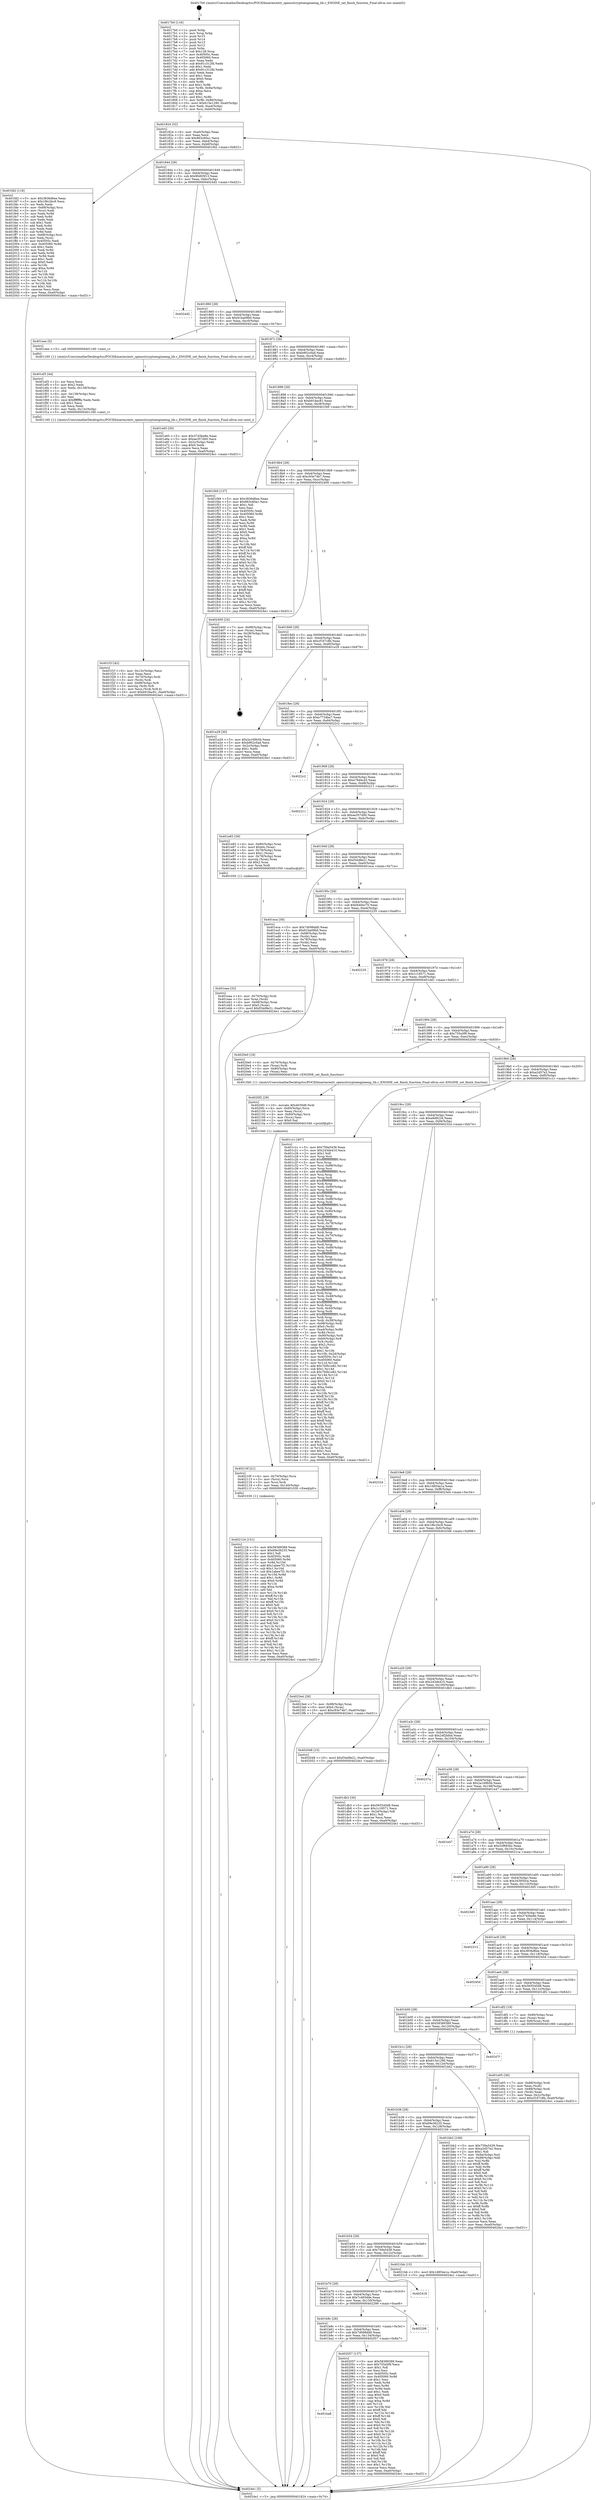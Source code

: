 digraph "0x4017b0" {
  label = "0x4017b0 (/mnt/c/Users/mathe/Desktop/tcc/POCII/binaries/extr_opensslcryptoengineeng_lib.c_ENGINE_set_finish_function_Final-ollvm.out::main(0))"
  labelloc = "t"
  node[shape=record]

  Entry [label="",width=0.3,height=0.3,shape=circle,fillcolor=black,style=filled]
  "0x401824" [label="{
     0x401824 [32]\l
     | [instrs]\l
     &nbsp;&nbsp;0x401824 \<+6\>: mov -0xa0(%rbp),%eax\l
     &nbsp;&nbsp;0x40182a \<+2\>: mov %eax,%ecx\l
     &nbsp;&nbsp;0x40182c \<+6\>: sub $0x863c60a1,%ecx\l
     &nbsp;&nbsp;0x401832 \<+6\>: mov %eax,-0xb4(%rbp)\l
     &nbsp;&nbsp;0x401838 \<+6\>: mov %ecx,-0xb8(%rbp)\l
     &nbsp;&nbsp;0x40183e \<+6\>: je 0000000000401fd2 \<main+0x822\>\l
  }"]
  "0x401fd2" [label="{
     0x401fd2 [118]\l
     | [instrs]\l
     &nbsp;&nbsp;0x401fd2 \<+5\>: mov $0x3836d6ee,%eax\l
     &nbsp;&nbsp;0x401fd7 \<+5\>: mov $0x1f6c2bc9,%ecx\l
     &nbsp;&nbsp;0x401fdc \<+2\>: xor %edx,%edx\l
     &nbsp;&nbsp;0x401fde \<+4\>: mov -0x68(%rbp),%rsi\l
     &nbsp;&nbsp;0x401fe2 \<+2\>: mov (%rsi),%edi\l
     &nbsp;&nbsp;0x401fe4 \<+3\>: mov %edx,%r8d\l
     &nbsp;&nbsp;0x401fe7 \<+3\>: sub %edi,%r8d\l
     &nbsp;&nbsp;0x401fea \<+2\>: mov %edx,%edi\l
     &nbsp;&nbsp;0x401fec \<+3\>: sub $0x1,%edi\l
     &nbsp;&nbsp;0x401fef \<+3\>: add %edi,%r8d\l
     &nbsp;&nbsp;0x401ff2 \<+2\>: mov %edx,%edi\l
     &nbsp;&nbsp;0x401ff4 \<+3\>: sub %r8d,%edi\l
     &nbsp;&nbsp;0x401ff7 \<+4\>: mov -0x68(%rbp),%rsi\l
     &nbsp;&nbsp;0x401ffb \<+2\>: mov %edi,(%rsi)\l
     &nbsp;&nbsp;0x401ffd \<+7\>: mov 0x40505c,%edi\l
     &nbsp;&nbsp;0x402004 \<+8\>: mov 0x405060,%r8d\l
     &nbsp;&nbsp;0x40200c \<+3\>: sub $0x1,%edx\l
     &nbsp;&nbsp;0x40200f \<+3\>: mov %edi,%r9d\l
     &nbsp;&nbsp;0x402012 \<+3\>: add %edx,%r9d\l
     &nbsp;&nbsp;0x402015 \<+4\>: imul %r9d,%edi\l
     &nbsp;&nbsp;0x402019 \<+3\>: and $0x1,%edi\l
     &nbsp;&nbsp;0x40201c \<+3\>: cmp $0x0,%edi\l
     &nbsp;&nbsp;0x40201f \<+4\>: sete %r10b\l
     &nbsp;&nbsp;0x402023 \<+4\>: cmp $0xa,%r8d\l
     &nbsp;&nbsp;0x402027 \<+4\>: setl %r11b\l
     &nbsp;&nbsp;0x40202b \<+3\>: mov %r10b,%bl\l
     &nbsp;&nbsp;0x40202e \<+3\>: and %r11b,%bl\l
     &nbsp;&nbsp;0x402031 \<+3\>: xor %r11b,%r10b\l
     &nbsp;&nbsp;0x402034 \<+3\>: or %r10b,%bl\l
     &nbsp;&nbsp;0x402037 \<+3\>: test $0x1,%bl\l
     &nbsp;&nbsp;0x40203a \<+3\>: cmovne %ecx,%eax\l
     &nbsp;&nbsp;0x40203d \<+6\>: mov %eax,-0xa0(%rbp)\l
     &nbsp;&nbsp;0x402043 \<+5\>: jmp 00000000004024e1 \<main+0xd31\>\l
  }"]
  "0x401844" [label="{
     0x401844 [28]\l
     | [instrs]\l
     &nbsp;&nbsp;0x401844 \<+5\>: jmp 0000000000401849 \<main+0x99\>\l
     &nbsp;&nbsp;0x401849 \<+6\>: mov -0xb4(%rbp),%eax\l
     &nbsp;&nbsp;0x40184f \<+5\>: sub $0x90d05f13,%eax\l
     &nbsp;&nbsp;0x401854 \<+6\>: mov %eax,-0xbc(%rbp)\l
     &nbsp;&nbsp;0x40185a \<+6\>: je 00000000004024d2 \<main+0xd22\>\l
  }"]
  Exit [label="",width=0.3,height=0.3,shape=circle,fillcolor=black,style=filled,peripheries=2]
  "0x4024d2" [label="{
     0x4024d2\l
  }", style=dashed]
  "0x401860" [label="{
     0x401860 [28]\l
     | [instrs]\l
     &nbsp;&nbsp;0x401860 \<+5\>: jmp 0000000000401865 \<main+0xb5\>\l
     &nbsp;&nbsp;0x401865 \<+6\>: mov -0xb4(%rbp),%eax\l
     &nbsp;&nbsp;0x40186b \<+5\>: sub $0x91ba09b0,%eax\l
     &nbsp;&nbsp;0x401870 \<+6\>: mov %eax,-0xc0(%rbp)\l
     &nbsp;&nbsp;0x401876 \<+6\>: je 0000000000401eee \<main+0x73e\>\l
  }"]
  "0x402124" [label="{
     0x402124 [151]\l
     | [instrs]\l
     &nbsp;&nbsp;0x402124 \<+5\>: mov $0x58389389,%eax\l
     &nbsp;&nbsp;0x402129 \<+5\>: mov $0x69e36235,%esi\l
     &nbsp;&nbsp;0x40212e \<+2\>: mov $0x1,%dl\l
     &nbsp;&nbsp;0x402130 \<+8\>: mov 0x40505c,%r8d\l
     &nbsp;&nbsp;0x402138 \<+8\>: mov 0x405060,%r9d\l
     &nbsp;&nbsp;0x402140 \<+3\>: mov %r8d,%r10d\l
     &nbsp;&nbsp;0x402143 \<+7\>: add $0x1abee7f1,%r10d\l
     &nbsp;&nbsp;0x40214a \<+4\>: sub $0x1,%r10d\l
     &nbsp;&nbsp;0x40214e \<+7\>: sub $0x1abee7f1,%r10d\l
     &nbsp;&nbsp;0x402155 \<+4\>: imul %r10d,%r8d\l
     &nbsp;&nbsp;0x402159 \<+4\>: and $0x1,%r8d\l
     &nbsp;&nbsp;0x40215d \<+4\>: cmp $0x0,%r8d\l
     &nbsp;&nbsp;0x402161 \<+4\>: sete %r11b\l
     &nbsp;&nbsp;0x402165 \<+4\>: cmp $0xa,%r9d\l
     &nbsp;&nbsp;0x402169 \<+3\>: setl %bl\l
     &nbsp;&nbsp;0x40216c \<+3\>: mov %r11b,%r14b\l
     &nbsp;&nbsp;0x40216f \<+4\>: xor $0xff,%r14b\l
     &nbsp;&nbsp;0x402173 \<+3\>: mov %bl,%r15b\l
     &nbsp;&nbsp;0x402176 \<+4\>: xor $0xff,%r15b\l
     &nbsp;&nbsp;0x40217a \<+3\>: xor $0x0,%dl\l
     &nbsp;&nbsp;0x40217d \<+3\>: mov %r14b,%r12b\l
     &nbsp;&nbsp;0x402180 \<+4\>: and $0x0,%r12b\l
     &nbsp;&nbsp;0x402184 \<+3\>: and %dl,%r11b\l
     &nbsp;&nbsp;0x402187 \<+3\>: mov %r15b,%r13b\l
     &nbsp;&nbsp;0x40218a \<+4\>: and $0x0,%r13b\l
     &nbsp;&nbsp;0x40218e \<+2\>: and %dl,%bl\l
     &nbsp;&nbsp;0x402190 \<+3\>: or %r11b,%r12b\l
     &nbsp;&nbsp;0x402193 \<+3\>: or %bl,%r13b\l
     &nbsp;&nbsp;0x402196 \<+3\>: xor %r13b,%r12b\l
     &nbsp;&nbsp;0x402199 \<+3\>: or %r15b,%r14b\l
     &nbsp;&nbsp;0x40219c \<+4\>: xor $0xff,%r14b\l
     &nbsp;&nbsp;0x4021a0 \<+3\>: or $0x0,%dl\l
     &nbsp;&nbsp;0x4021a3 \<+3\>: and %dl,%r14b\l
     &nbsp;&nbsp;0x4021a6 \<+3\>: or %r14b,%r12b\l
     &nbsp;&nbsp;0x4021a9 \<+4\>: test $0x1,%r12b\l
     &nbsp;&nbsp;0x4021ad \<+3\>: cmovne %esi,%eax\l
     &nbsp;&nbsp;0x4021b0 \<+6\>: mov %eax,-0xa0(%rbp)\l
     &nbsp;&nbsp;0x4021b6 \<+5\>: jmp 00000000004024e1 \<main+0xd31\>\l
  }"]
  "0x401eee" [label="{
     0x401eee [5]\l
     | [instrs]\l
     &nbsp;&nbsp;0x401eee \<+5\>: call 0000000000401160 \<next_i\>\l
     | [calls]\l
     &nbsp;&nbsp;0x401160 \{1\} (/mnt/c/Users/mathe/Desktop/tcc/POCII/binaries/extr_opensslcryptoengineeng_lib.c_ENGINE_set_finish_function_Final-ollvm.out::next_i)\l
  }"]
  "0x40187c" [label="{
     0x40187c [28]\l
     | [instrs]\l
     &nbsp;&nbsp;0x40187c \<+5\>: jmp 0000000000401881 \<main+0xd1\>\l
     &nbsp;&nbsp;0x401881 \<+6\>: mov -0xb4(%rbp),%eax\l
     &nbsp;&nbsp;0x401887 \<+5\>: sub $0xb902c0ad,%eax\l
     &nbsp;&nbsp;0x40188c \<+6\>: mov %eax,-0xc4(%rbp)\l
     &nbsp;&nbsp;0x401892 \<+6\>: je 0000000000401e65 \<main+0x6b5\>\l
  }"]
  "0x40210f" [label="{
     0x40210f [21]\l
     | [instrs]\l
     &nbsp;&nbsp;0x40210f \<+4\>: mov -0x70(%rbp),%rcx\l
     &nbsp;&nbsp;0x402113 \<+3\>: mov (%rcx),%rcx\l
     &nbsp;&nbsp;0x402116 \<+3\>: mov %rcx,%rdi\l
     &nbsp;&nbsp;0x402119 \<+6\>: mov %eax,-0x140(%rbp)\l
     &nbsp;&nbsp;0x40211f \<+5\>: call 0000000000401030 \<free@plt\>\l
     | [calls]\l
     &nbsp;&nbsp;0x401030 \{1\} (unknown)\l
  }"]
  "0x401e65" [label="{
     0x401e65 [30]\l
     | [instrs]\l
     &nbsp;&nbsp;0x401e65 \<+5\>: mov $0x3745be8e,%eax\l
     &nbsp;&nbsp;0x401e6a \<+5\>: mov $0xee357d00,%ecx\l
     &nbsp;&nbsp;0x401e6f \<+3\>: mov -0x2c(%rbp),%edx\l
     &nbsp;&nbsp;0x401e72 \<+3\>: cmp $0x0,%edx\l
     &nbsp;&nbsp;0x401e75 \<+3\>: cmove %ecx,%eax\l
     &nbsp;&nbsp;0x401e78 \<+6\>: mov %eax,-0xa0(%rbp)\l
     &nbsp;&nbsp;0x401e7e \<+5\>: jmp 00000000004024e1 \<main+0xd31\>\l
  }"]
  "0x401898" [label="{
     0x401898 [28]\l
     | [instrs]\l
     &nbsp;&nbsp;0x401898 \<+5\>: jmp 000000000040189d \<main+0xed\>\l
     &nbsp;&nbsp;0x40189d \<+6\>: mov -0xb4(%rbp),%eax\l
     &nbsp;&nbsp;0x4018a3 \<+5\>: sub $0xb918ac81,%eax\l
     &nbsp;&nbsp;0x4018a8 \<+6\>: mov %eax,-0xc8(%rbp)\l
     &nbsp;&nbsp;0x4018ae \<+6\>: je 0000000000401f49 \<main+0x799\>\l
  }"]
  "0x4020f2" [label="{
     0x4020f2 [29]\l
     | [instrs]\l
     &nbsp;&nbsp;0x4020f2 \<+10\>: movabs $0x4030d6,%rdi\l
     &nbsp;&nbsp;0x4020fc \<+4\>: mov -0x60(%rbp),%rcx\l
     &nbsp;&nbsp;0x402100 \<+2\>: mov %eax,(%rcx)\l
     &nbsp;&nbsp;0x402102 \<+4\>: mov -0x60(%rbp),%rcx\l
     &nbsp;&nbsp;0x402106 \<+2\>: mov (%rcx),%esi\l
     &nbsp;&nbsp;0x402108 \<+2\>: mov $0x0,%al\l
     &nbsp;&nbsp;0x40210a \<+5\>: call 0000000000401040 \<printf@plt\>\l
     | [calls]\l
     &nbsp;&nbsp;0x401040 \{1\} (unknown)\l
  }"]
  "0x401f49" [label="{
     0x401f49 [137]\l
     | [instrs]\l
     &nbsp;&nbsp;0x401f49 \<+5\>: mov $0x3836d6ee,%eax\l
     &nbsp;&nbsp;0x401f4e \<+5\>: mov $0x863c60a1,%ecx\l
     &nbsp;&nbsp;0x401f53 \<+2\>: mov $0x1,%dl\l
     &nbsp;&nbsp;0x401f55 \<+2\>: xor %esi,%esi\l
     &nbsp;&nbsp;0x401f57 \<+7\>: mov 0x40505c,%edi\l
     &nbsp;&nbsp;0x401f5e \<+8\>: mov 0x405060,%r8d\l
     &nbsp;&nbsp;0x401f66 \<+3\>: sub $0x1,%esi\l
     &nbsp;&nbsp;0x401f69 \<+3\>: mov %edi,%r9d\l
     &nbsp;&nbsp;0x401f6c \<+3\>: add %esi,%r9d\l
     &nbsp;&nbsp;0x401f6f \<+4\>: imul %r9d,%edi\l
     &nbsp;&nbsp;0x401f73 \<+3\>: and $0x1,%edi\l
     &nbsp;&nbsp;0x401f76 \<+3\>: cmp $0x0,%edi\l
     &nbsp;&nbsp;0x401f79 \<+4\>: sete %r10b\l
     &nbsp;&nbsp;0x401f7d \<+4\>: cmp $0xa,%r8d\l
     &nbsp;&nbsp;0x401f81 \<+4\>: setl %r11b\l
     &nbsp;&nbsp;0x401f85 \<+3\>: mov %r10b,%bl\l
     &nbsp;&nbsp;0x401f88 \<+3\>: xor $0xff,%bl\l
     &nbsp;&nbsp;0x401f8b \<+3\>: mov %r11b,%r14b\l
     &nbsp;&nbsp;0x401f8e \<+4\>: xor $0xff,%r14b\l
     &nbsp;&nbsp;0x401f92 \<+3\>: xor $0x0,%dl\l
     &nbsp;&nbsp;0x401f95 \<+3\>: mov %bl,%r15b\l
     &nbsp;&nbsp;0x401f98 \<+4\>: and $0x0,%r15b\l
     &nbsp;&nbsp;0x401f9c \<+3\>: and %dl,%r10b\l
     &nbsp;&nbsp;0x401f9f \<+3\>: mov %r14b,%r12b\l
     &nbsp;&nbsp;0x401fa2 \<+4\>: and $0x0,%r12b\l
     &nbsp;&nbsp;0x401fa6 \<+3\>: and %dl,%r11b\l
     &nbsp;&nbsp;0x401fa9 \<+3\>: or %r10b,%r15b\l
     &nbsp;&nbsp;0x401fac \<+3\>: or %r11b,%r12b\l
     &nbsp;&nbsp;0x401faf \<+3\>: xor %r12b,%r15b\l
     &nbsp;&nbsp;0x401fb2 \<+3\>: or %r14b,%bl\l
     &nbsp;&nbsp;0x401fb5 \<+3\>: xor $0xff,%bl\l
     &nbsp;&nbsp;0x401fb8 \<+3\>: or $0x0,%dl\l
     &nbsp;&nbsp;0x401fbb \<+2\>: and %dl,%bl\l
     &nbsp;&nbsp;0x401fbd \<+3\>: or %bl,%r15b\l
     &nbsp;&nbsp;0x401fc0 \<+4\>: test $0x1,%r15b\l
     &nbsp;&nbsp;0x401fc4 \<+3\>: cmovne %ecx,%eax\l
     &nbsp;&nbsp;0x401fc7 \<+6\>: mov %eax,-0xa0(%rbp)\l
     &nbsp;&nbsp;0x401fcd \<+5\>: jmp 00000000004024e1 \<main+0xd31\>\l
  }"]
  "0x4018b4" [label="{
     0x4018b4 [28]\l
     | [instrs]\l
     &nbsp;&nbsp;0x4018b4 \<+5\>: jmp 00000000004018b9 \<main+0x109\>\l
     &nbsp;&nbsp;0x4018b9 \<+6\>: mov -0xb4(%rbp),%eax\l
     &nbsp;&nbsp;0x4018bf \<+5\>: sub $0xc93e74b7,%eax\l
     &nbsp;&nbsp;0x4018c4 \<+6\>: mov %eax,-0xcc(%rbp)\l
     &nbsp;&nbsp;0x4018ca \<+6\>: je 0000000000402400 \<main+0xc50\>\l
  }"]
  "0x401ba8" [label="{
     0x401ba8\l
  }", style=dashed]
  "0x402400" [label="{
     0x402400 [24]\l
     | [instrs]\l
     &nbsp;&nbsp;0x402400 \<+7\>: mov -0x98(%rbp),%rax\l
     &nbsp;&nbsp;0x402407 \<+2\>: mov (%rax),%eax\l
     &nbsp;&nbsp;0x402409 \<+4\>: lea -0x28(%rbp),%rsp\l
     &nbsp;&nbsp;0x40240d \<+1\>: pop %rbx\l
     &nbsp;&nbsp;0x40240e \<+2\>: pop %r12\l
     &nbsp;&nbsp;0x402410 \<+2\>: pop %r13\l
     &nbsp;&nbsp;0x402412 \<+2\>: pop %r14\l
     &nbsp;&nbsp;0x402414 \<+2\>: pop %r15\l
     &nbsp;&nbsp;0x402416 \<+1\>: pop %rbp\l
     &nbsp;&nbsp;0x402417 \<+1\>: ret\l
  }"]
  "0x4018d0" [label="{
     0x4018d0 [28]\l
     | [instrs]\l
     &nbsp;&nbsp;0x4018d0 \<+5\>: jmp 00000000004018d5 \<main+0x125\>\l
     &nbsp;&nbsp;0x4018d5 \<+6\>: mov -0xb4(%rbp),%eax\l
     &nbsp;&nbsp;0x4018db \<+5\>: sub $0xcf167c8b,%eax\l
     &nbsp;&nbsp;0x4018e0 \<+6\>: mov %eax,-0xd0(%rbp)\l
     &nbsp;&nbsp;0x4018e6 \<+6\>: je 0000000000401e29 \<main+0x679\>\l
  }"]
  "0x402057" [label="{
     0x402057 [137]\l
     | [instrs]\l
     &nbsp;&nbsp;0x402057 \<+5\>: mov $0x58389389,%eax\l
     &nbsp;&nbsp;0x40205c \<+5\>: mov $0x755a5f9,%ecx\l
     &nbsp;&nbsp;0x402061 \<+2\>: mov $0x1,%dl\l
     &nbsp;&nbsp;0x402063 \<+2\>: xor %esi,%esi\l
     &nbsp;&nbsp;0x402065 \<+7\>: mov 0x40505c,%edi\l
     &nbsp;&nbsp;0x40206c \<+8\>: mov 0x405060,%r8d\l
     &nbsp;&nbsp;0x402074 \<+3\>: sub $0x1,%esi\l
     &nbsp;&nbsp;0x402077 \<+3\>: mov %edi,%r9d\l
     &nbsp;&nbsp;0x40207a \<+3\>: add %esi,%r9d\l
     &nbsp;&nbsp;0x40207d \<+4\>: imul %r9d,%edi\l
     &nbsp;&nbsp;0x402081 \<+3\>: and $0x1,%edi\l
     &nbsp;&nbsp;0x402084 \<+3\>: cmp $0x0,%edi\l
     &nbsp;&nbsp;0x402087 \<+4\>: sete %r10b\l
     &nbsp;&nbsp;0x40208b \<+4\>: cmp $0xa,%r8d\l
     &nbsp;&nbsp;0x40208f \<+4\>: setl %r11b\l
     &nbsp;&nbsp;0x402093 \<+3\>: mov %r10b,%bl\l
     &nbsp;&nbsp;0x402096 \<+3\>: xor $0xff,%bl\l
     &nbsp;&nbsp;0x402099 \<+3\>: mov %r11b,%r14b\l
     &nbsp;&nbsp;0x40209c \<+4\>: xor $0xff,%r14b\l
     &nbsp;&nbsp;0x4020a0 \<+3\>: xor $0x0,%dl\l
     &nbsp;&nbsp;0x4020a3 \<+3\>: mov %bl,%r15b\l
     &nbsp;&nbsp;0x4020a6 \<+4\>: and $0x0,%r15b\l
     &nbsp;&nbsp;0x4020aa \<+3\>: and %dl,%r10b\l
     &nbsp;&nbsp;0x4020ad \<+3\>: mov %r14b,%r12b\l
     &nbsp;&nbsp;0x4020b0 \<+4\>: and $0x0,%r12b\l
     &nbsp;&nbsp;0x4020b4 \<+3\>: and %dl,%r11b\l
     &nbsp;&nbsp;0x4020b7 \<+3\>: or %r10b,%r15b\l
     &nbsp;&nbsp;0x4020ba \<+3\>: or %r11b,%r12b\l
     &nbsp;&nbsp;0x4020bd \<+3\>: xor %r12b,%r15b\l
     &nbsp;&nbsp;0x4020c0 \<+3\>: or %r14b,%bl\l
     &nbsp;&nbsp;0x4020c3 \<+3\>: xor $0xff,%bl\l
     &nbsp;&nbsp;0x4020c6 \<+3\>: or $0x0,%dl\l
     &nbsp;&nbsp;0x4020c9 \<+2\>: and %dl,%bl\l
     &nbsp;&nbsp;0x4020cb \<+3\>: or %bl,%r15b\l
     &nbsp;&nbsp;0x4020ce \<+4\>: test $0x1,%r15b\l
     &nbsp;&nbsp;0x4020d2 \<+3\>: cmovne %ecx,%eax\l
     &nbsp;&nbsp;0x4020d5 \<+6\>: mov %eax,-0xa0(%rbp)\l
     &nbsp;&nbsp;0x4020db \<+5\>: jmp 00000000004024e1 \<main+0xd31\>\l
  }"]
  "0x401e29" [label="{
     0x401e29 [30]\l
     | [instrs]\l
     &nbsp;&nbsp;0x401e29 \<+5\>: mov $0x2a169b5b,%eax\l
     &nbsp;&nbsp;0x401e2e \<+5\>: mov $0xb902c0ad,%ecx\l
     &nbsp;&nbsp;0x401e33 \<+3\>: mov -0x2c(%rbp),%edx\l
     &nbsp;&nbsp;0x401e36 \<+3\>: cmp $0x1,%edx\l
     &nbsp;&nbsp;0x401e39 \<+3\>: cmovl %ecx,%eax\l
     &nbsp;&nbsp;0x401e3c \<+6\>: mov %eax,-0xa0(%rbp)\l
     &nbsp;&nbsp;0x401e42 \<+5\>: jmp 00000000004024e1 \<main+0xd31\>\l
  }"]
  "0x4018ec" [label="{
     0x4018ec [28]\l
     | [instrs]\l
     &nbsp;&nbsp;0x4018ec \<+5\>: jmp 00000000004018f1 \<main+0x141\>\l
     &nbsp;&nbsp;0x4018f1 \<+6\>: mov -0xb4(%rbp),%eax\l
     &nbsp;&nbsp;0x4018f7 \<+5\>: sub $0xe7734ba7,%eax\l
     &nbsp;&nbsp;0x4018fc \<+6\>: mov %eax,-0xd4(%rbp)\l
     &nbsp;&nbsp;0x401902 \<+6\>: je 00000000004022c2 \<main+0xb12\>\l
  }"]
  "0x401b8c" [label="{
     0x401b8c [28]\l
     | [instrs]\l
     &nbsp;&nbsp;0x401b8c \<+5\>: jmp 0000000000401b91 \<main+0x3e1\>\l
     &nbsp;&nbsp;0x401b91 \<+6\>: mov -0xb4(%rbp),%eax\l
     &nbsp;&nbsp;0x401b97 \<+5\>: sub $0x7d098dd0,%eax\l
     &nbsp;&nbsp;0x401b9c \<+6\>: mov %eax,-0x134(%rbp)\l
     &nbsp;&nbsp;0x401ba2 \<+6\>: je 0000000000402057 \<main+0x8a7\>\l
  }"]
  "0x4022c2" [label="{
     0x4022c2\l
  }", style=dashed]
  "0x401908" [label="{
     0x401908 [28]\l
     | [instrs]\l
     &nbsp;&nbsp;0x401908 \<+5\>: jmp 000000000040190d \<main+0x15d\>\l
     &nbsp;&nbsp;0x40190d \<+6\>: mov -0xb4(%rbp),%eax\l
     &nbsp;&nbsp;0x401913 \<+5\>: sub $0xe78d4c45,%eax\l
     &nbsp;&nbsp;0x401918 \<+6\>: mov %eax,-0xd8(%rbp)\l
     &nbsp;&nbsp;0x40191e \<+6\>: je 0000000000402211 \<main+0xa61\>\l
  }"]
  "0x402298" [label="{
     0x402298\l
  }", style=dashed]
  "0x402211" [label="{
     0x402211\l
  }", style=dashed]
  "0x401924" [label="{
     0x401924 [28]\l
     | [instrs]\l
     &nbsp;&nbsp;0x401924 \<+5\>: jmp 0000000000401929 \<main+0x179\>\l
     &nbsp;&nbsp;0x401929 \<+6\>: mov -0xb4(%rbp),%eax\l
     &nbsp;&nbsp;0x40192f \<+5\>: sub $0xee357d00,%eax\l
     &nbsp;&nbsp;0x401934 \<+6\>: mov %eax,-0xdc(%rbp)\l
     &nbsp;&nbsp;0x40193a \<+6\>: je 0000000000401e83 \<main+0x6d3\>\l
  }"]
  "0x401b70" [label="{
     0x401b70 [28]\l
     | [instrs]\l
     &nbsp;&nbsp;0x401b70 \<+5\>: jmp 0000000000401b75 \<main+0x3c5\>\l
     &nbsp;&nbsp;0x401b75 \<+6\>: mov -0xb4(%rbp),%eax\l
     &nbsp;&nbsp;0x401b7b \<+5\>: sub $0x7c465dde,%eax\l
     &nbsp;&nbsp;0x401b80 \<+6\>: mov %eax,-0x130(%rbp)\l
     &nbsp;&nbsp;0x401b86 \<+6\>: je 0000000000402298 \<main+0xae8\>\l
  }"]
  "0x401e83" [label="{
     0x401e83 [39]\l
     | [instrs]\l
     &nbsp;&nbsp;0x401e83 \<+4\>: mov -0x80(%rbp),%rax\l
     &nbsp;&nbsp;0x401e87 \<+6\>: movl $0x64,(%rax)\l
     &nbsp;&nbsp;0x401e8d \<+4\>: mov -0x78(%rbp),%rax\l
     &nbsp;&nbsp;0x401e91 \<+6\>: movl $0x1,(%rax)\l
     &nbsp;&nbsp;0x401e97 \<+4\>: mov -0x78(%rbp),%rax\l
     &nbsp;&nbsp;0x401e9b \<+3\>: movslq (%rax),%rax\l
     &nbsp;&nbsp;0x401e9e \<+4\>: shl $0x2,%rax\l
     &nbsp;&nbsp;0x401ea2 \<+3\>: mov %rax,%rdi\l
     &nbsp;&nbsp;0x401ea5 \<+5\>: call 0000000000401050 \<malloc@plt\>\l
     | [calls]\l
     &nbsp;&nbsp;0x401050 \{1\} (unknown)\l
  }"]
  "0x401940" [label="{
     0x401940 [28]\l
     | [instrs]\l
     &nbsp;&nbsp;0x401940 \<+5\>: jmp 0000000000401945 \<main+0x195\>\l
     &nbsp;&nbsp;0x401945 \<+6\>: mov -0xb4(%rbp),%eax\l
     &nbsp;&nbsp;0x40194b \<+5\>: sub $0xf34d9e21,%eax\l
     &nbsp;&nbsp;0x401950 \<+6\>: mov %eax,-0xe0(%rbp)\l
     &nbsp;&nbsp;0x401956 \<+6\>: je 0000000000401eca \<main+0x71a\>\l
  }"]
  "0x402418" [label="{
     0x402418\l
  }", style=dashed]
  "0x401eca" [label="{
     0x401eca [36]\l
     | [instrs]\l
     &nbsp;&nbsp;0x401eca \<+5\>: mov $0x7d098dd0,%eax\l
     &nbsp;&nbsp;0x401ecf \<+5\>: mov $0x91ba09b0,%ecx\l
     &nbsp;&nbsp;0x401ed4 \<+4\>: mov -0x68(%rbp),%rdx\l
     &nbsp;&nbsp;0x401ed8 \<+2\>: mov (%rdx),%esi\l
     &nbsp;&nbsp;0x401eda \<+4\>: mov -0x78(%rbp),%rdx\l
     &nbsp;&nbsp;0x401ede \<+2\>: cmp (%rdx),%esi\l
     &nbsp;&nbsp;0x401ee0 \<+3\>: cmovl %ecx,%eax\l
     &nbsp;&nbsp;0x401ee3 \<+6\>: mov %eax,-0xa0(%rbp)\l
     &nbsp;&nbsp;0x401ee9 \<+5\>: jmp 00000000004024e1 \<main+0xd31\>\l
  }"]
  "0x40195c" [label="{
     0x40195c [28]\l
     | [instrs]\l
     &nbsp;&nbsp;0x40195c \<+5\>: jmp 0000000000401961 \<main+0x1b1\>\l
     &nbsp;&nbsp;0x401961 \<+6\>: mov -0xb4(%rbp),%eax\l
     &nbsp;&nbsp;0x401967 \<+5\>: sub $0xf440ec70,%eax\l
     &nbsp;&nbsp;0x40196c \<+6\>: mov %eax,-0xe4(%rbp)\l
     &nbsp;&nbsp;0x401972 \<+6\>: je 0000000000402235 \<main+0xa85\>\l
  }"]
  "0x401b54" [label="{
     0x401b54 [28]\l
     | [instrs]\l
     &nbsp;&nbsp;0x401b54 \<+5\>: jmp 0000000000401b59 \<main+0x3a9\>\l
     &nbsp;&nbsp;0x401b59 \<+6\>: mov -0xb4(%rbp),%eax\l
     &nbsp;&nbsp;0x401b5f \<+5\>: sub $0x759a5439,%eax\l
     &nbsp;&nbsp;0x401b64 \<+6\>: mov %eax,-0x12c(%rbp)\l
     &nbsp;&nbsp;0x401b6a \<+6\>: je 0000000000402418 \<main+0xc68\>\l
  }"]
  "0x402235" [label="{
     0x402235\l
  }", style=dashed]
  "0x401978" [label="{
     0x401978 [28]\l
     | [instrs]\l
     &nbsp;&nbsp;0x401978 \<+5\>: jmp 000000000040197d \<main+0x1cd\>\l
     &nbsp;&nbsp;0x40197d \<+6\>: mov -0xb4(%rbp),%eax\l
     &nbsp;&nbsp;0x401983 \<+5\>: sub $0x1c18571,%eax\l
     &nbsp;&nbsp;0x401988 \<+6\>: mov %eax,-0xe8(%rbp)\l
     &nbsp;&nbsp;0x40198e \<+6\>: je 0000000000401dd1 \<main+0x621\>\l
  }"]
  "0x4021bb" [label="{
     0x4021bb [15]\l
     | [instrs]\l
     &nbsp;&nbsp;0x4021bb \<+10\>: movl $0x1d854a1a,-0xa0(%rbp)\l
     &nbsp;&nbsp;0x4021c5 \<+5\>: jmp 00000000004024e1 \<main+0xd31\>\l
  }"]
  "0x401dd1" [label="{
     0x401dd1\l
  }", style=dashed]
  "0x401994" [label="{
     0x401994 [28]\l
     | [instrs]\l
     &nbsp;&nbsp;0x401994 \<+5\>: jmp 0000000000401999 \<main+0x1e9\>\l
     &nbsp;&nbsp;0x401999 \<+6\>: mov -0xb4(%rbp),%eax\l
     &nbsp;&nbsp;0x40199f \<+5\>: sub $0x755a5f9,%eax\l
     &nbsp;&nbsp;0x4019a4 \<+6\>: mov %eax,-0xec(%rbp)\l
     &nbsp;&nbsp;0x4019aa \<+6\>: je 00000000004020e0 \<main+0x930\>\l
  }"]
  "0x401f1f" [label="{
     0x401f1f [42]\l
     | [instrs]\l
     &nbsp;&nbsp;0x401f1f \<+6\>: mov -0x13c(%rbp),%ecx\l
     &nbsp;&nbsp;0x401f25 \<+3\>: imul %eax,%ecx\l
     &nbsp;&nbsp;0x401f28 \<+4\>: mov -0x70(%rbp),%rdi\l
     &nbsp;&nbsp;0x401f2c \<+3\>: mov (%rdi),%rdi\l
     &nbsp;&nbsp;0x401f2f \<+4\>: mov -0x68(%rbp),%r8\l
     &nbsp;&nbsp;0x401f33 \<+3\>: movslq (%r8),%r8\l
     &nbsp;&nbsp;0x401f36 \<+4\>: mov %ecx,(%rdi,%r8,4)\l
     &nbsp;&nbsp;0x401f3a \<+10\>: movl $0xb918ac81,-0xa0(%rbp)\l
     &nbsp;&nbsp;0x401f44 \<+5\>: jmp 00000000004024e1 \<main+0xd31\>\l
  }"]
  "0x4020e0" [label="{
     0x4020e0 [18]\l
     | [instrs]\l
     &nbsp;&nbsp;0x4020e0 \<+4\>: mov -0x70(%rbp),%rax\l
     &nbsp;&nbsp;0x4020e4 \<+3\>: mov (%rax),%rdi\l
     &nbsp;&nbsp;0x4020e7 \<+4\>: mov -0x80(%rbp),%rax\l
     &nbsp;&nbsp;0x4020eb \<+2\>: mov (%rax),%esi\l
     &nbsp;&nbsp;0x4020ed \<+5\>: call 00000000004015b0 \<ENGINE_set_finish_function\>\l
     | [calls]\l
     &nbsp;&nbsp;0x4015b0 \{1\} (/mnt/c/Users/mathe/Desktop/tcc/POCII/binaries/extr_opensslcryptoengineeng_lib.c_ENGINE_set_finish_function_Final-ollvm.out::ENGINE_set_finish_function)\l
  }"]
  "0x4019b0" [label="{
     0x4019b0 [28]\l
     | [instrs]\l
     &nbsp;&nbsp;0x4019b0 \<+5\>: jmp 00000000004019b5 \<main+0x205\>\l
     &nbsp;&nbsp;0x4019b5 \<+6\>: mov -0xb4(%rbp),%eax\l
     &nbsp;&nbsp;0x4019bb \<+5\>: sub $0xa2d57e2,%eax\l
     &nbsp;&nbsp;0x4019c0 \<+6\>: mov %eax,-0xf0(%rbp)\l
     &nbsp;&nbsp;0x4019c6 \<+6\>: je 0000000000401c1c \<main+0x46c\>\l
  }"]
  "0x401ef3" [label="{
     0x401ef3 [44]\l
     | [instrs]\l
     &nbsp;&nbsp;0x401ef3 \<+2\>: xor %ecx,%ecx\l
     &nbsp;&nbsp;0x401ef5 \<+5\>: mov $0x2,%edx\l
     &nbsp;&nbsp;0x401efa \<+6\>: mov %edx,-0x138(%rbp)\l
     &nbsp;&nbsp;0x401f00 \<+1\>: cltd\l
     &nbsp;&nbsp;0x401f01 \<+6\>: mov -0x138(%rbp),%esi\l
     &nbsp;&nbsp;0x401f07 \<+2\>: idiv %esi\l
     &nbsp;&nbsp;0x401f09 \<+6\>: imul $0xfffffffe,%edx,%edx\l
     &nbsp;&nbsp;0x401f0f \<+3\>: sub $0x1,%ecx\l
     &nbsp;&nbsp;0x401f12 \<+2\>: sub %ecx,%edx\l
     &nbsp;&nbsp;0x401f14 \<+6\>: mov %edx,-0x13c(%rbp)\l
     &nbsp;&nbsp;0x401f1a \<+5\>: call 0000000000401160 \<next_i\>\l
     | [calls]\l
     &nbsp;&nbsp;0x401160 \{1\} (/mnt/c/Users/mathe/Desktop/tcc/POCII/binaries/extr_opensslcryptoengineeng_lib.c_ENGINE_set_finish_function_Final-ollvm.out::next_i)\l
  }"]
  "0x401c1c" [label="{
     0x401c1c [407]\l
     | [instrs]\l
     &nbsp;&nbsp;0x401c1c \<+5\>: mov $0x759a5439,%eax\l
     &nbsp;&nbsp;0x401c21 \<+5\>: mov $0x243de410,%ecx\l
     &nbsp;&nbsp;0x401c26 \<+2\>: mov $0x1,%dl\l
     &nbsp;&nbsp;0x401c28 \<+3\>: mov %rsp,%rsi\l
     &nbsp;&nbsp;0x401c2b \<+4\>: add $0xfffffffffffffff0,%rsi\l
     &nbsp;&nbsp;0x401c2f \<+3\>: mov %rsi,%rsp\l
     &nbsp;&nbsp;0x401c32 \<+7\>: mov %rsi,-0x98(%rbp)\l
     &nbsp;&nbsp;0x401c39 \<+3\>: mov %rsp,%rsi\l
     &nbsp;&nbsp;0x401c3c \<+4\>: add $0xfffffffffffffff0,%rsi\l
     &nbsp;&nbsp;0x401c40 \<+3\>: mov %rsi,%rsp\l
     &nbsp;&nbsp;0x401c43 \<+3\>: mov %rsp,%rdi\l
     &nbsp;&nbsp;0x401c46 \<+4\>: add $0xfffffffffffffff0,%rdi\l
     &nbsp;&nbsp;0x401c4a \<+3\>: mov %rdi,%rsp\l
     &nbsp;&nbsp;0x401c4d \<+7\>: mov %rdi,-0x90(%rbp)\l
     &nbsp;&nbsp;0x401c54 \<+3\>: mov %rsp,%rdi\l
     &nbsp;&nbsp;0x401c57 \<+4\>: add $0xfffffffffffffff0,%rdi\l
     &nbsp;&nbsp;0x401c5b \<+3\>: mov %rdi,%rsp\l
     &nbsp;&nbsp;0x401c5e \<+7\>: mov %rdi,-0x88(%rbp)\l
     &nbsp;&nbsp;0x401c65 \<+3\>: mov %rsp,%rdi\l
     &nbsp;&nbsp;0x401c68 \<+4\>: add $0xfffffffffffffff0,%rdi\l
     &nbsp;&nbsp;0x401c6c \<+3\>: mov %rdi,%rsp\l
     &nbsp;&nbsp;0x401c6f \<+4\>: mov %rdi,-0x80(%rbp)\l
     &nbsp;&nbsp;0x401c73 \<+3\>: mov %rsp,%rdi\l
     &nbsp;&nbsp;0x401c76 \<+4\>: add $0xfffffffffffffff0,%rdi\l
     &nbsp;&nbsp;0x401c7a \<+3\>: mov %rdi,%rsp\l
     &nbsp;&nbsp;0x401c7d \<+4\>: mov %rdi,-0x78(%rbp)\l
     &nbsp;&nbsp;0x401c81 \<+3\>: mov %rsp,%rdi\l
     &nbsp;&nbsp;0x401c84 \<+4\>: add $0xfffffffffffffff0,%rdi\l
     &nbsp;&nbsp;0x401c88 \<+3\>: mov %rdi,%rsp\l
     &nbsp;&nbsp;0x401c8b \<+4\>: mov %rdi,-0x70(%rbp)\l
     &nbsp;&nbsp;0x401c8f \<+3\>: mov %rsp,%rdi\l
     &nbsp;&nbsp;0x401c92 \<+4\>: add $0xfffffffffffffff0,%rdi\l
     &nbsp;&nbsp;0x401c96 \<+3\>: mov %rdi,%rsp\l
     &nbsp;&nbsp;0x401c99 \<+4\>: mov %rdi,-0x68(%rbp)\l
     &nbsp;&nbsp;0x401c9d \<+3\>: mov %rsp,%rdi\l
     &nbsp;&nbsp;0x401ca0 \<+4\>: add $0xfffffffffffffff0,%rdi\l
     &nbsp;&nbsp;0x401ca4 \<+3\>: mov %rdi,%rsp\l
     &nbsp;&nbsp;0x401ca7 \<+4\>: mov %rdi,-0x60(%rbp)\l
     &nbsp;&nbsp;0x401cab \<+3\>: mov %rsp,%rdi\l
     &nbsp;&nbsp;0x401cae \<+4\>: add $0xfffffffffffffff0,%rdi\l
     &nbsp;&nbsp;0x401cb2 \<+3\>: mov %rdi,%rsp\l
     &nbsp;&nbsp;0x401cb5 \<+4\>: mov %rdi,-0x58(%rbp)\l
     &nbsp;&nbsp;0x401cb9 \<+3\>: mov %rsp,%rdi\l
     &nbsp;&nbsp;0x401cbc \<+4\>: add $0xfffffffffffffff0,%rdi\l
     &nbsp;&nbsp;0x401cc0 \<+3\>: mov %rdi,%rsp\l
     &nbsp;&nbsp;0x401cc3 \<+4\>: mov %rdi,-0x50(%rbp)\l
     &nbsp;&nbsp;0x401cc7 \<+3\>: mov %rsp,%rdi\l
     &nbsp;&nbsp;0x401cca \<+4\>: add $0xfffffffffffffff0,%rdi\l
     &nbsp;&nbsp;0x401cce \<+3\>: mov %rdi,%rsp\l
     &nbsp;&nbsp;0x401cd1 \<+4\>: mov %rdi,-0x48(%rbp)\l
     &nbsp;&nbsp;0x401cd5 \<+3\>: mov %rsp,%rdi\l
     &nbsp;&nbsp;0x401cd8 \<+4\>: add $0xfffffffffffffff0,%rdi\l
     &nbsp;&nbsp;0x401cdc \<+3\>: mov %rdi,%rsp\l
     &nbsp;&nbsp;0x401cdf \<+4\>: mov %rdi,-0x40(%rbp)\l
     &nbsp;&nbsp;0x401ce3 \<+3\>: mov %rsp,%rdi\l
     &nbsp;&nbsp;0x401ce6 \<+4\>: add $0xfffffffffffffff0,%rdi\l
     &nbsp;&nbsp;0x401cea \<+3\>: mov %rdi,%rsp\l
     &nbsp;&nbsp;0x401ced \<+4\>: mov %rdi,-0x38(%rbp)\l
     &nbsp;&nbsp;0x401cf1 \<+7\>: mov -0x98(%rbp),%rdi\l
     &nbsp;&nbsp;0x401cf8 \<+6\>: movl $0x0,(%rdi)\l
     &nbsp;&nbsp;0x401cfe \<+7\>: mov -0xa4(%rbp),%r8d\l
     &nbsp;&nbsp;0x401d05 \<+3\>: mov %r8d,(%rsi)\l
     &nbsp;&nbsp;0x401d08 \<+7\>: mov -0x90(%rbp),%rdi\l
     &nbsp;&nbsp;0x401d0f \<+7\>: mov -0xb0(%rbp),%r9\l
     &nbsp;&nbsp;0x401d16 \<+3\>: mov %r9,(%rdi)\l
     &nbsp;&nbsp;0x401d19 \<+3\>: cmpl $0x2,(%rsi)\l
     &nbsp;&nbsp;0x401d1c \<+4\>: setne %r10b\l
     &nbsp;&nbsp;0x401d20 \<+4\>: and $0x1,%r10b\l
     &nbsp;&nbsp;0x401d24 \<+4\>: mov %r10b,-0x2d(%rbp)\l
     &nbsp;&nbsp;0x401d28 \<+8\>: mov 0x40505c,%r11d\l
     &nbsp;&nbsp;0x401d30 \<+7\>: mov 0x405060,%ebx\l
     &nbsp;&nbsp;0x401d37 \<+3\>: mov %r11d,%r14d\l
     &nbsp;&nbsp;0x401d3a \<+7\>: add $0x7b0b1e82,%r14d\l
     &nbsp;&nbsp;0x401d41 \<+4\>: sub $0x1,%r14d\l
     &nbsp;&nbsp;0x401d45 \<+7\>: sub $0x7b0b1e82,%r14d\l
     &nbsp;&nbsp;0x401d4c \<+4\>: imul %r14d,%r11d\l
     &nbsp;&nbsp;0x401d50 \<+4\>: and $0x1,%r11d\l
     &nbsp;&nbsp;0x401d54 \<+4\>: cmp $0x0,%r11d\l
     &nbsp;&nbsp;0x401d58 \<+4\>: sete %r10b\l
     &nbsp;&nbsp;0x401d5c \<+3\>: cmp $0xa,%ebx\l
     &nbsp;&nbsp;0x401d5f \<+4\>: setl %r15b\l
     &nbsp;&nbsp;0x401d63 \<+3\>: mov %r10b,%r12b\l
     &nbsp;&nbsp;0x401d66 \<+4\>: xor $0xff,%r12b\l
     &nbsp;&nbsp;0x401d6a \<+3\>: mov %r15b,%r13b\l
     &nbsp;&nbsp;0x401d6d \<+4\>: xor $0xff,%r13b\l
     &nbsp;&nbsp;0x401d71 \<+3\>: xor $0x1,%dl\l
     &nbsp;&nbsp;0x401d74 \<+3\>: mov %r12b,%sil\l
     &nbsp;&nbsp;0x401d77 \<+4\>: and $0xff,%sil\l
     &nbsp;&nbsp;0x401d7b \<+3\>: and %dl,%r10b\l
     &nbsp;&nbsp;0x401d7e \<+3\>: mov %r13b,%dil\l
     &nbsp;&nbsp;0x401d81 \<+4\>: and $0xff,%dil\l
     &nbsp;&nbsp;0x401d85 \<+3\>: and %dl,%r15b\l
     &nbsp;&nbsp;0x401d88 \<+3\>: or %r10b,%sil\l
     &nbsp;&nbsp;0x401d8b \<+3\>: or %r15b,%dil\l
     &nbsp;&nbsp;0x401d8e \<+3\>: xor %dil,%sil\l
     &nbsp;&nbsp;0x401d91 \<+3\>: or %r13b,%r12b\l
     &nbsp;&nbsp;0x401d94 \<+4\>: xor $0xff,%r12b\l
     &nbsp;&nbsp;0x401d98 \<+3\>: or $0x1,%dl\l
     &nbsp;&nbsp;0x401d9b \<+3\>: and %dl,%r12b\l
     &nbsp;&nbsp;0x401d9e \<+3\>: or %r12b,%sil\l
     &nbsp;&nbsp;0x401da1 \<+4\>: test $0x1,%sil\l
     &nbsp;&nbsp;0x401da5 \<+3\>: cmovne %ecx,%eax\l
     &nbsp;&nbsp;0x401da8 \<+6\>: mov %eax,-0xa0(%rbp)\l
     &nbsp;&nbsp;0x401dae \<+5\>: jmp 00000000004024e1 \<main+0xd31\>\l
  }"]
  "0x4019cc" [label="{
     0x4019cc [28]\l
     | [instrs]\l
     &nbsp;&nbsp;0x4019cc \<+5\>: jmp 00000000004019d1 \<main+0x221\>\l
     &nbsp;&nbsp;0x4019d1 \<+6\>: mov -0xb4(%rbp),%eax\l
     &nbsp;&nbsp;0x4019d7 \<+5\>: sub $0xa9d9234,%eax\l
     &nbsp;&nbsp;0x4019dc \<+6\>: mov %eax,-0xf4(%rbp)\l
     &nbsp;&nbsp;0x4019e2 \<+6\>: je 0000000000402324 \<main+0xb74\>\l
  }"]
  "0x401eaa" [label="{
     0x401eaa [32]\l
     | [instrs]\l
     &nbsp;&nbsp;0x401eaa \<+4\>: mov -0x70(%rbp),%rdi\l
     &nbsp;&nbsp;0x401eae \<+3\>: mov %rax,(%rdi)\l
     &nbsp;&nbsp;0x401eb1 \<+4\>: mov -0x68(%rbp),%rax\l
     &nbsp;&nbsp;0x401eb5 \<+6\>: movl $0x0,(%rax)\l
     &nbsp;&nbsp;0x401ebb \<+10\>: movl $0xf34d9e21,-0xa0(%rbp)\l
     &nbsp;&nbsp;0x401ec5 \<+5\>: jmp 00000000004024e1 \<main+0xd31\>\l
  }"]
  "0x402324" [label="{
     0x402324\l
  }", style=dashed]
  "0x4019e8" [label="{
     0x4019e8 [28]\l
     | [instrs]\l
     &nbsp;&nbsp;0x4019e8 \<+5\>: jmp 00000000004019ed \<main+0x23d\>\l
     &nbsp;&nbsp;0x4019ed \<+6\>: mov -0xb4(%rbp),%eax\l
     &nbsp;&nbsp;0x4019f3 \<+5\>: sub $0x1d854a1a,%eax\l
     &nbsp;&nbsp;0x4019f8 \<+6\>: mov %eax,-0xf8(%rbp)\l
     &nbsp;&nbsp;0x4019fe \<+6\>: je 00000000004023e4 \<main+0xc34\>\l
  }"]
  "0x401e05" [label="{
     0x401e05 [36]\l
     | [instrs]\l
     &nbsp;&nbsp;0x401e05 \<+7\>: mov -0x88(%rbp),%rdi\l
     &nbsp;&nbsp;0x401e0c \<+2\>: mov %eax,(%rdi)\l
     &nbsp;&nbsp;0x401e0e \<+7\>: mov -0x88(%rbp),%rdi\l
     &nbsp;&nbsp;0x401e15 \<+2\>: mov (%rdi),%eax\l
     &nbsp;&nbsp;0x401e17 \<+3\>: mov %eax,-0x2c(%rbp)\l
     &nbsp;&nbsp;0x401e1a \<+10\>: movl $0xcf167c8b,-0xa0(%rbp)\l
     &nbsp;&nbsp;0x401e24 \<+5\>: jmp 00000000004024e1 \<main+0xd31\>\l
  }"]
  "0x4023e4" [label="{
     0x4023e4 [28]\l
     | [instrs]\l
     &nbsp;&nbsp;0x4023e4 \<+7\>: mov -0x98(%rbp),%rax\l
     &nbsp;&nbsp;0x4023eb \<+6\>: movl $0x0,(%rax)\l
     &nbsp;&nbsp;0x4023f1 \<+10\>: movl $0xc93e74b7,-0xa0(%rbp)\l
     &nbsp;&nbsp;0x4023fb \<+5\>: jmp 00000000004024e1 \<main+0xd31\>\l
  }"]
  "0x401a04" [label="{
     0x401a04 [28]\l
     | [instrs]\l
     &nbsp;&nbsp;0x401a04 \<+5\>: jmp 0000000000401a09 \<main+0x259\>\l
     &nbsp;&nbsp;0x401a09 \<+6\>: mov -0xb4(%rbp),%eax\l
     &nbsp;&nbsp;0x401a0f \<+5\>: sub $0x1f6c2bc9,%eax\l
     &nbsp;&nbsp;0x401a14 \<+6\>: mov %eax,-0xfc(%rbp)\l
     &nbsp;&nbsp;0x401a1a \<+6\>: je 0000000000402048 \<main+0x898\>\l
  }"]
  "0x4017b0" [label="{
     0x4017b0 [116]\l
     | [instrs]\l
     &nbsp;&nbsp;0x4017b0 \<+1\>: push %rbp\l
     &nbsp;&nbsp;0x4017b1 \<+3\>: mov %rsp,%rbp\l
     &nbsp;&nbsp;0x4017b4 \<+2\>: push %r15\l
     &nbsp;&nbsp;0x4017b6 \<+2\>: push %r14\l
     &nbsp;&nbsp;0x4017b8 \<+2\>: push %r13\l
     &nbsp;&nbsp;0x4017ba \<+2\>: push %r12\l
     &nbsp;&nbsp;0x4017bc \<+1\>: push %rbx\l
     &nbsp;&nbsp;0x4017bd \<+7\>: sub $0x128,%rsp\l
     &nbsp;&nbsp;0x4017c4 \<+7\>: mov 0x40505c,%eax\l
     &nbsp;&nbsp;0x4017cb \<+7\>: mov 0x405060,%ecx\l
     &nbsp;&nbsp;0x4017d2 \<+2\>: mov %eax,%edx\l
     &nbsp;&nbsp;0x4017d4 \<+6\>: sub $0x91c312fd,%edx\l
     &nbsp;&nbsp;0x4017da \<+3\>: sub $0x1,%edx\l
     &nbsp;&nbsp;0x4017dd \<+6\>: add $0x91c312fd,%edx\l
     &nbsp;&nbsp;0x4017e3 \<+3\>: imul %edx,%eax\l
     &nbsp;&nbsp;0x4017e6 \<+3\>: and $0x1,%eax\l
     &nbsp;&nbsp;0x4017e9 \<+3\>: cmp $0x0,%eax\l
     &nbsp;&nbsp;0x4017ec \<+4\>: sete %r8b\l
     &nbsp;&nbsp;0x4017f0 \<+4\>: and $0x1,%r8b\l
     &nbsp;&nbsp;0x4017f4 \<+7\>: mov %r8b,-0x9a(%rbp)\l
     &nbsp;&nbsp;0x4017fb \<+3\>: cmp $0xa,%ecx\l
     &nbsp;&nbsp;0x4017fe \<+4\>: setl %r8b\l
     &nbsp;&nbsp;0x401802 \<+4\>: and $0x1,%r8b\l
     &nbsp;&nbsp;0x401806 \<+7\>: mov %r8b,-0x99(%rbp)\l
     &nbsp;&nbsp;0x40180d \<+10\>: movl $0x615e1290,-0xa0(%rbp)\l
     &nbsp;&nbsp;0x401817 \<+6\>: mov %edi,-0xa4(%rbp)\l
     &nbsp;&nbsp;0x40181d \<+7\>: mov %rsi,-0xb0(%rbp)\l
  }"]
  "0x402048" [label="{
     0x402048 [15]\l
     | [instrs]\l
     &nbsp;&nbsp;0x402048 \<+10\>: movl $0xf34d9e21,-0xa0(%rbp)\l
     &nbsp;&nbsp;0x402052 \<+5\>: jmp 00000000004024e1 \<main+0xd31\>\l
  }"]
  "0x401a20" [label="{
     0x401a20 [28]\l
     | [instrs]\l
     &nbsp;&nbsp;0x401a20 \<+5\>: jmp 0000000000401a25 \<main+0x275\>\l
     &nbsp;&nbsp;0x401a25 \<+6\>: mov -0xb4(%rbp),%eax\l
     &nbsp;&nbsp;0x401a2b \<+5\>: sub $0x243de410,%eax\l
     &nbsp;&nbsp;0x401a30 \<+6\>: mov %eax,-0x100(%rbp)\l
     &nbsp;&nbsp;0x401a36 \<+6\>: je 0000000000401db3 \<main+0x603\>\l
  }"]
  "0x4024e1" [label="{
     0x4024e1 [5]\l
     | [instrs]\l
     &nbsp;&nbsp;0x4024e1 \<+5\>: jmp 0000000000401824 \<main+0x74\>\l
  }"]
  "0x401db3" [label="{
     0x401db3 [30]\l
     | [instrs]\l
     &nbsp;&nbsp;0x401db3 \<+5\>: mov $0x565545d8,%eax\l
     &nbsp;&nbsp;0x401db8 \<+5\>: mov $0x1c18571,%ecx\l
     &nbsp;&nbsp;0x401dbd \<+3\>: mov -0x2d(%rbp),%dl\l
     &nbsp;&nbsp;0x401dc0 \<+3\>: test $0x1,%dl\l
     &nbsp;&nbsp;0x401dc3 \<+3\>: cmovne %ecx,%eax\l
     &nbsp;&nbsp;0x401dc6 \<+6\>: mov %eax,-0xa0(%rbp)\l
     &nbsp;&nbsp;0x401dcc \<+5\>: jmp 00000000004024e1 \<main+0xd31\>\l
  }"]
  "0x401a3c" [label="{
     0x401a3c [28]\l
     | [instrs]\l
     &nbsp;&nbsp;0x401a3c \<+5\>: jmp 0000000000401a41 \<main+0x291\>\l
     &nbsp;&nbsp;0x401a41 \<+6\>: mov -0xb4(%rbp),%eax\l
     &nbsp;&nbsp;0x401a47 \<+5\>: sub $0x24f2bfa4,%eax\l
     &nbsp;&nbsp;0x401a4c \<+6\>: mov %eax,-0x104(%rbp)\l
     &nbsp;&nbsp;0x401a52 \<+6\>: je 000000000040237a \<main+0xbca\>\l
  }"]
  "0x401b38" [label="{
     0x401b38 [28]\l
     | [instrs]\l
     &nbsp;&nbsp;0x401b38 \<+5\>: jmp 0000000000401b3d \<main+0x38d\>\l
     &nbsp;&nbsp;0x401b3d \<+6\>: mov -0xb4(%rbp),%eax\l
     &nbsp;&nbsp;0x401b43 \<+5\>: sub $0x69e36235,%eax\l
     &nbsp;&nbsp;0x401b48 \<+6\>: mov %eax,-0x128(%rbp)\l
     &nbsp;&nbsp;0x401b4e \<+6\>: je 00000000004021bb \<main+0xa0b\>\l
  }"]
  "0x40237a" [label="{
     0x40237a\l
  }", style=dashed]
  "0x401a58" [label="{
     0x401a58 [28]\l
     | [instrs]\l
     &nbsp;&nbsp;0x401a58 \<+5\>: jmp 0000000000401a5d \<main+0x2ad\>\l
     &nbsp;&nbsp;0x401a5d \<+6\>: mov -0xb4(%rbp),%eax\l
     &nbsp;&nbsp;0x401a63 \<+5\>: sub $0x2a169b5b,%eax\l
     &nbsp;&nbsp;0x401a68 \<+6\>: mov %eax,-0x108(%rbp)\l
     &nbsp;&nbsp;0x401a6e \<+6\>: je 0000000000401e47 \<main+0x697\>\l
  }"]
  "0x401bb2" [label="{
     0x401bb2 [106]\l
     | [instrs]\l
     &nbsp;&nbsp;0x401bb2 \<+5\>: mov $0x759a5439,%eax\l
     &nbsp;&nbsp;0x401bb7 \<+5\>: mov $0xa2d57e2,%ecx\l
     &nbsp;&nbsp;0x401bbc \<+2\>: mov $0x1,%dl\l
     &nbsp;&nbsp;0x401bbe \<+7\>: mov -0x9a(%rbp),%sil\l
     &nbsp;&nbsp;0x401bc5 \<+7\>: mov -0x99(%rbp),%dil\l
     &nbsp;&nbsp;0x401bcc \<+3\>: mov %sil,%r8b\l
     &nbsp;&nbsp;0x401bcf \<+4\>: xor $0xff,%r8b\l
     &nbsp;&nbsp;0x401bd3 \<+3\>: mov %dil,%r9b\l
     &nbsp;&nbsp;0x401bd6 \<+4\>: xor $0xff,%r9b\l
     &nbsp;&nbsp;0x401bda \<+3\>: xor $0x0,%dl\l
     &nbsp;&nbsp;0x401bdd \<+3\>: mov %r8b,%r10b\l
     &nbsp;&nbsp;0x401be0 \<+4\>: and $0x0,%r10b\l
     &nbsp;&nbsp;0x401be4 \<+3\>: and %dl,%sil\l
     &nbsp;&nbsp;0x401be7 \<+3\>: mov %r9b,%r11b\l
     &nbsp;&nbsp;0x401bea \<+4\>: and $0x0,%r11b\l
     &nbsp;&nbsp;0x401bee \<+3\>: and %dl,%dil\l
     &nbsp;&nbsp;0x401bf1 \<+3\>: or %sil,%r10b\l
     &nbsp;&nbsp;0x401bf4 \<+3\>: or %dil,%r11b\l
     &nbsp;&nbsp;0x401bf7 \<+3\>: xor %r11b,%r10b\l
     &nbsp;&nbsp;0x401bfa \<+3\>: or %r9b,%r8b\l
     &nbsp;&nbsp;0x401bfd \<+4\>: xor $0xff,%r8b\l
     &nbsp;&nbsp;0x401c01 \<+3\>: or $0x0,%dl\l
     &nbsp;&nbsp;0x401c04 \<+3\>: and %dl,%r8b\l
     &nbsp;&nbsp;0x401c07 \<+3\>: or %r8b,%r10b\l
     &nbsp;&nbsp;0x401c0a \<+4\>: test $0x1,%r10b\l
     &nbsp;&nbsp;0x401c0e \<+3\>: cmovne %ecx,%eax\l
     &nbsp;&nbsp;0x401c11 \<+6\>: mov %eax,-0xa0(%rbp)\l
     &nbsp;&nbsp;0x401c17 \<+5\>: jmp 00000000004024e1 \<main+0xd31\>\l
  }"]
  "0x401e47" [label="{
     0x401e47\l
  }", style=dashed]
  "0x401a74" [label="{
     0x401a74 [28]\l
     | [instrs]\l
     &nbsp;&nbsp;0x401a74 \<+5\>: jmp 0000000000401a79 \<main+0x2c9\>\l
     &nbsp;&nbsp;0x401a79 \<+6\>: mov -0xb4(%rbp),%eax\l
     &nbsp;&nbsp;0x401a7f \<+5\>: sub $0x32f683bc,%eax\l
     &nbsp;&nbsp;0x401a84 \<+6\>: mov %eax,-0x10c(%rbp)\l
     &nbsp;&nbsp;0x401a8a \<+6\>: je 00000000004021ca \<main+0xa1a\>\l
  }"]
  "0x401b1c" [label="{
     0x401b1c [28]\l
     | [instrs]\l
     &nbsp;&nbsp;0x401b1c \<+5\>: jmp 0000000000401b21 \<main+0x371\>\l
     &nbsp;&nbsp;0x401b21 \<+6\>: mov -0xb4(%rbp),%eax\l
     &nbsp;&nbsp;0x401b27 \<+5\>: sub $0x615e1290,%eax\l
     &nbsp;&nbsp;0x401b2c \<+6\>: mov %eax,-0x124(%rbp)\l
     &nbsp;&nbsp;0x401b32 \<+6\>: je 0000000000401bb2 \<main+0x402\>\l
  }"]
  "0x4021ca" [label="{
     0x4021ca\l
  }", style=dashed]
  "0x401a90" [label="{
     0x401a90 [28]\l
     | [instrs]\l
     &nbsp;&nbsp;0x401a90 \<+5\>: jmp 0000000000401a95 \<main+0x2e5\>\l
     &nbsp;&nbsp;0x401a95 \<+6\>: mov -0xb4(%rbp),%eax\l
     &nbsp;&nbsp;0x401a9b \<+5\>: sub $0x343950ce,%eax\l
     &nbsp;&nbsp;0x401aa0 \<+6\>: mov %eax,-0x110(%rbp)\l
     &nbsp;&nbsp;0x401aa6 \<+6\>: je 00000000004023d5 \<main+0xc25\>\l
  }"]
  "0x40247f" [label="{
     0x40247f\l
  }", style=dashed]
  "0x4023d5" [label="{
     0x4023d5\l
  }", style=dashed]
  "0x401aac" [label="{
     0x401aac [28]\l
     | [instrs]\l
     &nbsp;&nbsp;0x401aac \<+5\>: jmp 0000000000401ab1 \<main+0x301\>\l
     &nbsp;&nbsp;0x401ab1 \<+6\>: mov -0xb4(%rbp),%eax\l
     &nbsp;&nbsp;0x401ab7 \<+5\>: sub $0x3745be8e,%eax\l
     &nbsp;&nbsp;0x401abc \<+6\>: mov %eax,-0x114(%rbp)\l
     &nbsp;&nbsp;0x401ac2 \<+6\>: je 0000000000402315 \<main+0xb65\>\l
  }"]
  "0x401b00" [label="{
     0x401b00 [28]\l
     | [instrs]\l
     &nbsp;&nbsp;0x401b00 \<+5\>: jmp 0000000000401b05 \<main+0x355\>\l
     &nbsp;&nbsp;0x401b05 \<+6\>: mov -0xb4(%rbp),%eax\l
     &nbsp;&nbsp;0x401b0b \<+5\>: sub $0x58389389,%eax\l
     &nbsp;&nbsp;0x401b10 \<+6\>: mov %eax,-0x120(%rbp)\l
     &nbsp;&nbsp;0x401b16 \<+6\>: je 000000000040247f \<main+0xccf\>\l
  }"]
  "0x402315" [label="{
     0x402315\l
  }", style=dashed]
  "0x401ac8" [label="{
     0x401ac8 [28]\l
     | [instrs]\l
     &nbsp;&nbsp;0x401ac8 \<+5\>: jmp 0000000000401acd \<main+0x31d\>\l
     &nbsp;&nbsp;0x401acd \<+6\>: mov -0xb4(%rbp),%eax\l
     &nbsp;&nbsp;0x401ad3 \<+5\>: sub $0x3836d6ee,%eax\l
     &nbsp;&nbsp;0x401ad8 \<+6\>: mov %eax,-0x118(%rbp)\l
     &nbsp;&nbsp;0x401ade \<+6\>: je 000000000040245d \<main+0xcad\>\l
  }"]
  "0x401df2" [label="{
     0x401df2 [19]\l
     | [instrs]\l
     &nbsp;&nbsp;0x401df2 \<+7\>: mov -0x90(%rbp),%rax\l
     &nbsp;&nbsp;0x401df9 \<+3\>: mov (%rax),%rax\l
     &nbsp;&nbsp;0x401dfc \<+4\>: mov 0x8(%rax),%rdi\l
     &nbsp;&nbsp;0x401e00 \<+5\>: call 0000000000401060 \<atoi@plt\>\l
     | [calls]\l
     &nbsp;&nbsp;0x401060 \{1\} (unknown)\l
  }"]
  "0x40245d" [label="{
     0x40245d\l
  }", style=dashed]
  "0x401ae4" [label="{
     0x401ae4 [28]\l
     | [instrs]\l
     &nbsp;&nbsp;0x401ae4 \<+5\>: jmp 0000000000401ae9 \<main+0x339\>\l
     &nbsp;&nbsp;0x401ae9 \<+6\>: mov -0xb4(%rbp),%eax\l
     &nbsp;&nbsp;0x401aef \<+5\>: sub $0x565545d8,%eax\l
     &nbsp;&nbsp;0x401af4 \<+6\>: mov %eax,-0x11c(%rbp)\l
     &nbsp;&nbsp;0x401afa \<+6\>: je 0000000000401df2 \<main+0x642\>\l
  }"]
  Entry -> "0x4017b0" [label=" 1"]
  "0x401824" -> "0x401fd2" [label=" 1"]
  "0x401824" -> "0x401844" [label=" 17"]
  "0x402400" -> Exit [label=" 1"]
  "0x401844" -> "0x4024d2" [label=" 0"]
  "0x401844" -> "0x401860" [label=" 17"]
  "0x4023e4" -> "0x4024e1" [label=" 1"]
  "0x401860" -> "0x401eee" [label=" 1"]
  "0x401860" -> "0x40187c" [label=" 16"]
  "0x4021bb" -> "0x4024e1" [label=" 1"]
  "0x40187c" -> "0x401e65" [label=" 1"]
  "0x40187c" -> "0x401898" [label=" 15"]
  "0x402124" -> "0x4024e1" [label=" 1"]
  "0x401898" -> "0x401f49" [label=" 1"]
  "0x401898" -> "0x4018b4" [label=" 14"]
  "0x40210f" -> "0x402124" [label=" 1"]
  "0x4018b4" -> "0x402400" [label=" 1"]
  "0x4018b4" -> "0x4018d0" [label=" 13"]
  "0x4020f2" -> "0x40210f" [label=" 1"]
  "0x4018d0" -> "0x401e29" [label=" 1"]
  "0x4018d0" -> "0x4018ec" [label=" 12"]
  "0x4020e0" -> "0x4020f2" [label=" 1"]
  "0x4018ec" -> "0x4022c2" [label=" 0"]
  "0x4018ec" -> "0x401908" [label=" 12"]
  "0x401b8c" -> "0x401ba8" [label=" 0"]
  "0x401908" -> "0x402211" [label=" 0"]
  "0x401908" -> "0x401924" [label=" 12"]
  "0x401b8c" -> "0x402057" [label=" 1"]
  "0x401924" -> "0x401e83" [label=" 1"]
  "0x401924" -> "0x401940" [label=" 11"]
  "0x401b70" -> "0x401b8c" [label=" 1"]
  "0x401940" -> "0x401eca" [label=" 2"]
  "0x401940" -> "0x40195c" [label=" 9"]
  "0x401b70" -> "0x402298" [label=" 0"]
  "0x40195c" -> "0x402235" [label=" 0"]
  "0x40195c" -> "0x401978" [label=" 9"]
  "0x401b54" -> "0x401b70" [label=" 1"]
  "0x401978" -> "0x401dd1" [label=" 0"]
  "0x401978" -> "0x401994" [label=" 9"]
  "0x401b54" -> "0x402418" [label=" 0"]
  "0x401994" -> "0x4020e0" [label=" 1"]
  "0x401994" -> "0x4019b0" [label=" 8"]
  "0x401b38" -> "0x401b54" [label=" 1"]
  "0x4019b0" -> "0x401c1c" [label=" 1"]
  "0x4019b0" -> "0x4019cc" [label=" 7"]
  "0x401b38" -> "0x4021bb" [label=" 1"]
  "0x4019cc" -> "0x402324" [label=" 0"]
  "0x4019cc" -> "0x4019e8" [label=" 7"]
  "0x402057" -> "0x4024e1" [label=" 1"]
  "0x4019e8" -> "0x4023e4" [label=" 1"]
  "0x4019e8" -> "0x401a04" [label=" 6"]
  "0x402048" -> "0x4024e1" [label=" 1"]
  "0x401a04" -> "0x402048" [label=" 1"]
  "0x401a04" -> "0x401a20" [label=" 5"]
  "0x401f49" -> "0x4024e1" [label=" 1"]
  "0x401a20" -> "0x401db3" [label=" 1"]
  "0x401a20" -> "0x401a3c" [label=" 4"]
  "0x401f1f" -> "0x4024e1" [label=" 1"]
  "0x401a3c" -> "0x40237a" [label=" 0"]
  "0x401a3c" -> "0x401a58" [label=" 4"]
  "0x401ef3" -> "0x401f1f" [label=" 1"]
  "0x401a58" -> "0x401e47" [label=" 0"]
  "0x401a58" -> "0x401a74" [label=" 4"]
  "0x401eee" -> "0x401ef3" [label=" 1"]
  "0x401a74" -> "0x4021ca" [label=" 0"]
  "0x401a74" -> "0x401a90" [label=" 4"]
  "0x401eaa" -> "0x4024e1" [label=" 1"]
  "0x401a90" -> "0x4023d5" [label=" 0"]
  "0x401a90" -> "0x401aac" [label=" 4"]
  "0x401e83" -> "0x401eaa" [label=" 1"]
  "0x401aac" -> "0x402315" [label=" 0"]
  "0x401aac" -> "0x401ac8" [label=" 4"]
  "0x401e29" -> "0x4024e1" [label=" 1"]
  "0x401ac8" -> "0x40245d" [label=" 0"]
  "0x401ac8" -> "0x401ae4" [label=" 4"]
  "0x401e05" -> "0x4024e1" [label=" 1"]
  "0x401ae4" -> "0x401df2" [label=" 1"]
  "0x401ae4" -> "0x401b00" [label=" 3"]
  "0x401e65" -> "0x4024e1" [label=" 1"]
  "0x401b00" -> "0x40247f" [label=" 0"]
  "0x401b00" -> "0x401b1c" [label=" 3"]
  "0x401eca" -> "0x4024e1" [label=" 2"]
  "0x401b1c" -> "0x401bb2" [label=" 1"]
  "0x401b1c" -> "0x401b38" [label=" 2"]
  "0x401bb2" -> "0x4024e1" [label=" 1"]
  "0x4017b0" -> "0x401824" [label=" 1"]
  "0x4024e1" -> "0x401824" [label=" 17"]
  "0x401fd2" -> "0x4024e1" [label=" 1"]
  "0x401c1c" -> "0x4024e1" [label=" 1"]
  "0x401db3" -> "0x4024e1" [label=" 1"]
  "0x401df2" -> "0x401e05" [label=" 1"]
}
